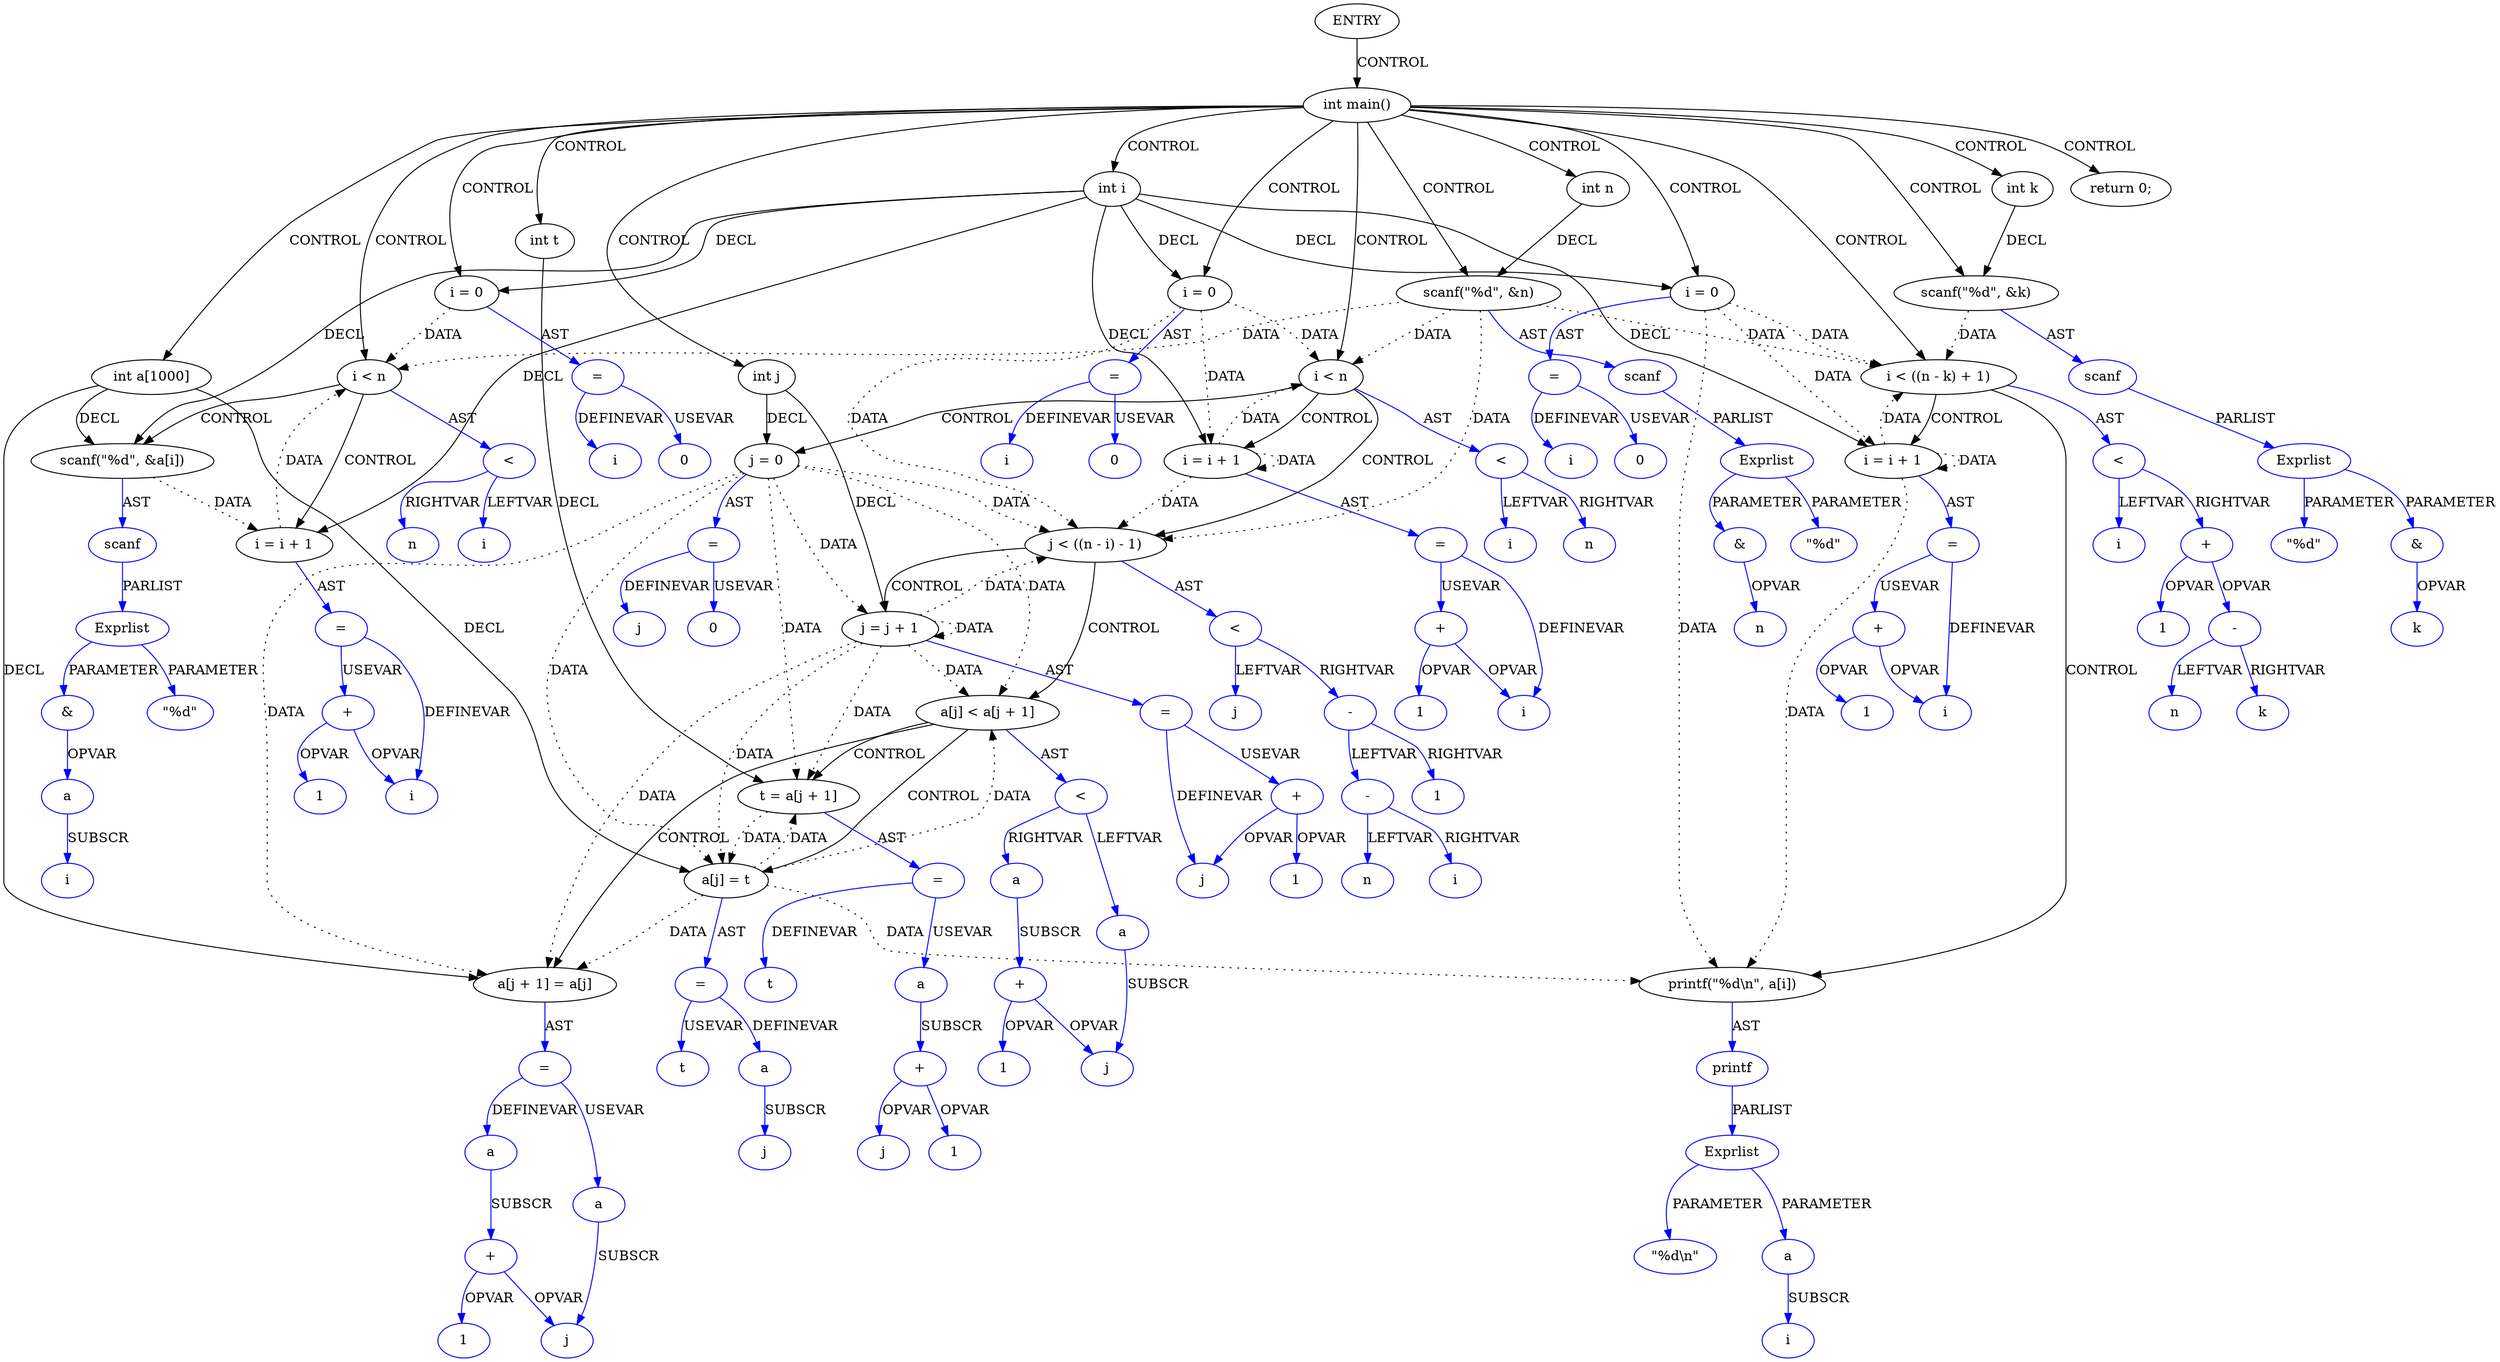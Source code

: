 digraph DotForMerge{
Node1 [label="ENTRY",type="ENTRY",coord="-1"];
Node2 [label="int main()",type="CONTROL",coord="2"];
Node4 [label="int n",type="DECL",coord="4",varname="n",vartype="int"];
Node5 [label="int i",type="DECL",coord="4",varname="i",vartype="int"];
Node6 [label="int j",type="DECL",coord="4",varname="j",vartype="int"];
Node7 [label="int k",type="DECL",coord="4",varname="k",vartype="int"];
Node8 [label="int a[1000]",type="DECL",coord="5",varname="a",vartype="int[]"];
Node9 [label="int t",type="DECL",coord="5",varname="t",vartype="int"];
Node10 [label="scanf(\"%d\", &n)",type="CALL",coord="6"];
Node11 [label="scanf",type="FUNCNAME",coord="6",color=blue];
Node12 [label="Exprlist",type="EXPRS",coord="6",color=blue];
Node13 [label="\"%d\"",type="CONST",coord="6",color=blue];
Node14 [label="&",type="OP",coord="6",color=blue];
Node15 [label="n",type="VAR",coord="6",color=blue];
Node16 [label="i = 0",type="ASSIGN",coord="7"];
Node17 [label="=",type="ASSIGNOP",coord="7",color=blue];
Node18 [label="i",type="VAR",coord="7",color=blue];
Node19 [label="0",type="CONST",coord="7",color=blue];
Node20 [label="i < n",type="CONTROL",coord="7"];
Node23 [label="scanf(\"%d\", &a[i])",type="CALL",coord="9"];
Node24 [label="scanf",type="FUNCNAME",coord="9",color=blue];
Node25 [label="Exprlist",type="EXPRS",coord="9",color=blue];
Node26 [label="\"%d\"",type="CONST",coord="9",color=blue];
Node27 [label="&",type="OP",coord="9",color=blue];
Node28 [label="a",type="ARRVAR",coord="9",color=blue];
Node29 [label="i",type="VAR",coord="9",color=blue];
Node30 [label="i = i + 1",type="ASSIGN",coord="7"];
Node31 [label="=",type="ASSIGNOP",coord="7",color=blue];
Node32 [label="i",type="VAR",coord="7",color=blue];
Node33 [label="+",type="OP",coord="7",color=blue];
Node34 [label="1",type="CONST",coord="7",color=blue];
Node35 [label="<",type="OP",coord="7",color=blue];
Node36 [label="i",type="VAR",coord="7",color=blue];
Node37 [label="n",type="VAR",coord="7",color=blue];
Node38 [label="scanf(\"%d\", &k)",type="CALL",coord="11"];
Node39 [label="scanf",type="FUNCNAME",coord="11",color=blue];
Node40 [label="Exprlist",type="EXPRS",coord="11",color=blue];
Node41 [label="\"%d\"",type="CONST",coord="11",color=blue];
Node42 [label="&",type="OP",coord="11",color=blue];
Node43 [label="k",type="VAR",coord="11",color=blue];
Node44 [label="i = 0",type="ASSIGN",coord="12"];
Node45 [label="=",type="ASSIGNOP",coord="12",color=blue];
Node46 [label="i",type="VAR",coord="12",color=blue];
Node47 [label="0",type="CONST",coord="12",color=blue];
Node48 [label="i < n",type="CONTROL",coord="12"];
Node51 [label="j = 0",type="ASSIGN",coord="14"];
Node52 [label="=",type="ASSIGNOP",coord="14",color=blue];
Node53 [label="j",type="VAR",coord="14",color=blue];
Node54 [label="0",type="CONST",coord="14",color=blue];
Node55 [label="j < ((n - i) - 1)",type="CONTROL",coord="14"];
Node58 [label="a[j] < a[j + 1]",type="CONTROL",coord="16"];
Node60 [label="t = a[j + 1]",type="ASSIGN",coord="18"];
Node61 [label="=",type="ASSIGNOP",coord="18",color=blue];
Node62 [label="t",type="VAR",coord="18",color=blue];
Node63 [label="a",type="ARRVAR",coord="18",color=blue];
Node64 [label="+",type="OP",coord="18",color=blue];
Node65 [label="j",type="VAR",coord="18",color=blue];
Node66 [label="1",type="CONST",coord="18",color=blue];
Node67 [label="a[j + 1] = a[j]",type="ASSIGN",coord="19"];
Node68 [label="=",type="ASSIGNOP",coord="19",color=blue];
Node69 [label="a",type="ARRVAR",coord="19",color=blue];
Node70 [label="+",type="OP",coord="19",color=blue];
Node71 [label="j",type="VAR",coord="19",color=blue];
Node72 [label="1",type="CONST",coord="19",color=blue];
Node73 [label="a",type="ARRVAR",coord="19",color=blue];
Node74 [label="a[j] = t",type="ASSIGN",coord="20"];
Node75 [label="=",type="ASSIGNOP",coord="20",color=blue];
Node76 [label="a",type="ARRVAR",coord="20",color=blue];
Node77 [label="j",type="VAR",coord="20",color=blue];
Node78 [label="t",type="VAR",coord="20",color=blue];
Node79 [label="<",type="OP",coord="16",color=blue];
Node80 [label="a",type="ARRVAR",coord="16",color=blue];
Node81 [label="j",type="VAR",coord="16",color=blue];
Node82 [label="a",type="ARRVAR",coord="16",color=blue];
Node83 [label="+",type="OP",coord="16",color=blue];
Node84 [label="1",type="CONST",coord="16",color=blue];
Node85 [label="j = j + 1",type="ASSIGN",coord="14"];
Node86 [label="=",type="ASSIGNOP",coord="14",color=blue];
Node87 [label="j",type="VAR",coord="14",color=blue];
Node88 [label="+",type="OP",coord="14",color=blue];
Node89 [label="1",type="CONST",coord="14",color=blue];
Node90 [label="<",type="OP",coord="14",color=blue];
Node91 [label="j",type="VAR",coord="14",color=blue];
Node92 [label="-",type="OP",coord="14",color=blue];
Node93 [label="-",type="OP",coord="14",color=blue];
Node94 [label="n",type="VAR",coord="14",color=blue];
Node95 [label="i",type="VAR",coord="14",color=blue];
Node96 [label="1",type="CONST",coord="14",color=blue];
Node97 [label="i = i + 1",type="ASSIGN",coord="12"];
Node98 [label="=",type="ASSIGNOP",coord="12",color=blue];
Node99 [label="i",type="VAR",coord="12",color=blue];
Node100 [label="+",type="OP",coord="12",color=blue];
Node101 [label="1",type="CONST",coord="12",color=blue];
Node102 [label="<",type="OP",coord="12",color=blue];
Node103 [label="i",type="VAR",coord="12",color=blue];
Node104 [label="n",type="VAR",coord="12",color=blue];
Node105 [label="i = 0",type="ASSIGN",coord="24"];
Node106 [label="=",type="ASSIGNOP",coord="24",color=blue];
Node107 [label="i",type="VAR",coord="24",color=blue];
Node108 [label="0",type="CONST",coord="24",color=blue];
Node109 [label="i < ((n - k) + 1)",type="CONTROL",coord="24"];
Node112 [label="printf(\"%d\\n\", a[i])",type="CALL",coord="26"];
Node113 [label="printf",type="FUNCNAME",coord="26",color=blue];
Node114 [label="Exprlist",type="EXPRS",coord="26",color=blue];
Node115 [label="\"%d\\n\"",type="CONST",coord="26",color=blue];
Node116 [label="a",type="ARRVAR",coord="26",color=blue];
Node117 [label="i",type="VAR",coord="26",color=blue];
Node118 [label="i = i + 1",type="ASSIGN",coord="24"];
Node119 [label="=",type="ASSIGNOP",coord="24",color=blue];
Node120 [label="i",type="VAR",coord="24",color=blue];
Node121 [label="+",type="OP",coord="24",color=blue];
Node122 [label="1",type="CONST",coord="24",color=blue];
Node123 [label="<",type="OP",coord="24",color=blue];
Node124 [label="i",type="VAR",coord="24",color=blue];
Node125 [label="+",type="OP",coord="24",color=blue];
Node126 [label="-",type="OP",coord="24",color=blue];
Node127 [label="n",type="VAR",coord="24",color=blue];
Node128 [label="k",type="VAR",coord="24",color=blue];
Node129 [label="1",type="CONST",coord="24",color=blue];
Node130 [label="return 0;",type="RETURN",coord="28"];
Node1->Node2 [label = "CONTROL" ];
Node2->Node4 [label = "CONTROL" ];
Node2->Node5 [label = "CONTROL" ];
Node2->Node6 [label = "CONTROL" ];
Node2->Node7 [label = "CONTROL" ];
Node2->Node8 [label = "CONTROL" ];
Node2->Node9 [label = "CONTROL" ];
Node2->Node10 [label = "CONTROL" ];
Node2->Node16 [label = "CONTROL" ];
Node2->Node20 [label = "CONTROL" ];
Node2->Node38 [label = "CONTROL" ];
Node2->Node44 [label = "CONTROL" ];
Node2->Node48 [label = "CONTROL" ];
Node2->Node105 [label = "CONTROL" ];
Node2->Node109 [label = "CONTROL" ];
Node2->Node130 [label = "CONTROL" ];
Node20->Node23 [label = "CONTROL" ];
Node20->Node30 [label = "CONTROL" ];
Node48->Node51 [label = "CONTROL" ];
Node48->Node55 [label = "CONTROL" ];
Node48->Node97 [label = "CONTROL" ];
Node55->Node58 [label = "CONTROL" ];
Node55->Node85 [label = "CONTROL" ];
Node58->Node60 [label = "CONTROL" ];
Node58->Node67 [label = "CONTROL" ];
Node58->Node74 [label = "CONTROL" ];
Node109->Node112 [label = "CONTROL" ];
Node109->Node118 [label = "CONTROL" ];
Node10->Node20 [label = "DATA", style = dotted ]
Node10->Node48 [label = "DATA", style = dotted ]
Node10->Node55 [label = "DATA", style = dotted ]
Node10->Node109 [label = "DATA", style = dotted ]
Node16->Node20 [label = "DATA", style = dotted ]
Node23->Node30 [label = "DATA", style = dotted ]
Node30->Node20 [label = "DATA", style = dotted ]
Node38->Node109 [label = "DATA", style = dotted ]
Node44->Node48 [label = "DATA", style = dotted ]
Node44->Node55 [label = "DATA", style = dotted ]
Node44->Node97 [label = "DATA", style = dotted ]
Node51->Node55 [label = "DATA", style = dotted ]
Node51->Node58 [label = "DATA", style = dotted ]
Node51->Node60 [label = "DATA", style = dotted ]
Node51->Node67 [label = "DATA", style = dotted ]
Node51->Node74 [label = "DATA", style = dotted ]
Node51->Node85 [label = "DATA", style = dotted ]
Node60->Node74 [label = "DATA", style = dotted ]
Node74->Node58 [label = "DATA", style = dotted ]
Node74->Node60 [label = "DATA", style = dotted ]
Node74->Node67 [label = "DATA", style = dotted ]
Node74->Node112 [label = "DATA", style = dotted ]
Node85->Node55 [label = "DATA", style = dotted ]
Node85->Node58 [label = "DATA", style = dotted ]
Node85->Node60 [label = "DATA", style = dotted ]
Node85->Node67 [label = "DATA", style = dotted ]
Node85->Node74 [label = "DATA", style = dotted ]
Node85->Node85 [label = "DATA", style = dotted ]
Node97->Node48 [label = "DATA", style = dotted ]
Node97->Node55 [label = "DATA", style = dotted ]
Node97->Node97 [label = "DATA", style = dotted ]
Node105->Node109 [label = "DATA", style = dotted ]
Node105->Node112 [label = "DATA", style = dotted ]
Node105->Node118 [label = "DATA", style = dotted ]
Node118->Node109 [label = "DATA", style = dotted ]
Node118->Node112 [label = "DATA", style = dotted ]
Node118->Node118 [label = "DATA", style = dotted ]
Node4->Node10 [label = "DECL"]
Node5->Node105 [label = "DECL"]
Node5->Node97 [label = "DECL"]
Node5->Node118 [label = "DECL"]
Node5->Node30 [label = "DECL"]
Node5->Node23 [label = "DECL"]
Node5->Node16 [label = "DECL"]
Node5->Node44 [label = "DECL"]
Node6->Node85 [label = "DECL"]
Node6->Node51 [label = "DECL"]
Node7->Node38 [label = "DECL"]
Node8->Node74 [label = "DECL"]
Node8->Node67 [label = "DECL"]
Node8->Node23 [label = "DECL"]
Node9->Node60 [label = "DECL"]
Node10->Node11 [label = "AST" color=blue]
Node11->Node12 [label = "PARLIST" color=blue]
Node12->Node13 [label = "PARAMETER" color=blue]
Node12->Node14 [label = "PARAMETER" color=blue]
Node14->Node15 [label = "OPVAR" color=blue]
Node16->Node17 [label = "AST" color=blue]
Node17->Node18 [label = "DEFINEVAR" color=blue]
Node17->Node19 [label = "USEVAR" color=blue]
Node20->Node35 [label = "AST" color=blue]
Node23->Node24 [label = "AST" color=blue]
Node24->Node25 [label = "PARLIST" color=blue]
Node25->Node26 [label = "PARAMETER" color=blue]
Node25->Node27 [label = "PARAMETER" color=blue]
Node27->Node28 [label = "OPVAR" color=blue]
Node28->Node29 [label = "SUBSCR" color=blue]
Node30->Node31 [label = "AST" color=blue]
Node31->Node32 [label = "DEFINEVAR" color=blue]
Node31->Node33 [label = "USEVAR" color=blue]
Node33->Node32 [label = "OPVAR" color=blue]
Node33->Node34 [label = "OPVAR" color=blue]
Node35->Node36 [label = "LEFTVAR" color=blue]
Node35->Node37 [label = "RIGHTVAR" color=blue]
Node38->Node39 [label = "AST" color=blue]
Node39->Node40 [label = "PARLIST" color=blue]
Node40->Node41 [label = "PARAMETER" color=blue]
Node40->Node42 [label = "PARAMETER" color=blue]
Node42->Node43 [label = "OPVAR" color=blue]
Node44->Node45 [label = "AST" color=blue]
Node45->Node46 [label = "DEFINEVAR" color=blue]
Node45->Node47 [label = "USEVAR" color=blue]
Node48->Node102 [label = "AST" color=blue]
Node51->Node52 [label = "AST" color=blue]
Node52->Node53 [label = "DEFINEVAR" color=blue]
Node52->Node54 [label = "USEVAR" color=blue]
Node55->Node90 [label = "AST" color=blue]
Node58->Node79 [label = "AST" color=blue]
Node60->Node61 [label = "AST" color=blue]
Node61->Node62 [label = "DEFINEVAR" color=blue]
Node61->Node63 [label = "USEVAR" color=blue]
Node63->Node64 [label = "SUBSCR" color=blue]
Node64->Node65 [label = "OPVAR" color=blue]
Node64->Node66 [label = "OPVAR" color=blue]
Node67->Node68 [label = "AST" color=blue]
Node68->Node69 [label = "DEFINEVAR" color=blue]
Node68->Node73 [label = "USEVAR" color=blue]
Node69->Node70 [label = "SUBSCR" color=blue]
Node70->Node71 [label = "OPVAR" color=blue]
Node70->Node72 [label = "OPVAR" color=blue]
Node73->Node71 [label = "SUBSCR" color=blue]
Node74->Node75 [label = "AST" color=blue]
Node75->Node76 [label = "DEFINEVAR" color=blue]
Node75->Node78 [label = "USEVAR" color=blue]
Node76->Node77 [label = "SUBSCR" color=blue]
Node79->Node80 [label = "LEFTVAR" color=blue]
Node79->Node82 [label = "RIGHTVAR" color=blue]
Node80->Node81 [label = "SUBSCR" color=blue]
Node82->Node83 [label = "SUBSCR" color=blue]
Node83->Node81 [label = "OPVAR" color=blue]
Node83->Node84 [label = "OPVAR" color=blue]
Node85->Node86 [label = "AST" color=blue]
Node86->Node87 [label = "DEFINEVAR" color=blue]
Node86->Node88 [label = "USEVAR" color=blue]
Node88->Node87 [label = "OPVAR" color=blue]
Node88->Node89 [label = "OPVAR" color=blue]
Node90->Node91 [label = "LEFTVAR" color=blue]
Node90->Node92 [label = "RIGHTVAR" color=blue]
Node92->Node93 [label = "LEFTVAR" color=blue]
Node92->Node96 [label = "RIGHTVAR" color=blue]
Node93->Node94 [label = "LEFTVAR" color=blue]
Node93->Node95 [label = "RIGHTVAR" color=blue]
Node97->Node98 [label = "AST" color=blue]
Node98->Node99 [label = "DEFINEVAR" color=blue]
Node98->Node100 [label = "USEVAR" color=blue]
Node100->Node99 [label = "OPVAR" color=blue]
Node100->Node101 [label = "OPVAR" color=blue]
Node102->Node103 [label = "LEFTVAR" color=blue]
Node102->Node104 [label = "RIGHTVAR" color=blue]
Node105->Node106 [label = "AST" color=blue]
Node106->Node107 [label = "DEFINEVAR" color=blue]
Node106->Node108 [label = "USEVAR" color=blue]
Node109->Node123 [label = "AST" color=blue]
Node112->Node113 [label = "AST" color=blue]
Node113->Node114 [label = "PARLIST" color=blue]
Node114->Node115 [label = "PARAMETER" color=blue]
Node114->Node116 [label = "PARAMETER" color=blue]
Node116->Node117 [label = "SUBSCR" color=blue]
Node118->Node119 [label = "AST" color=blue]
Node119->Node120 [label = "DEFINEVAR" color=blue]
Node119->Node121 [label = "USEVAR" color=blue]
Node121->Node120 [label = "OPVAR" color=blue]
Node121->Node122 [label = "OPVAR" color=blue]
Node123->Node124 [label = "LEFTVAR" color=blue]
Node123->Node125 [label = "RIGHTVAR" color=blue]
Node125->Node126 [label = "OPVAR" color=blue]
Node125->Node129 [label = "OPVAR" color=blue]
Node126->Node127 [label = "LEFTVAR" color=blue]
Node126->Node128 [label = "RIGHTVAR" color=blue]
}
